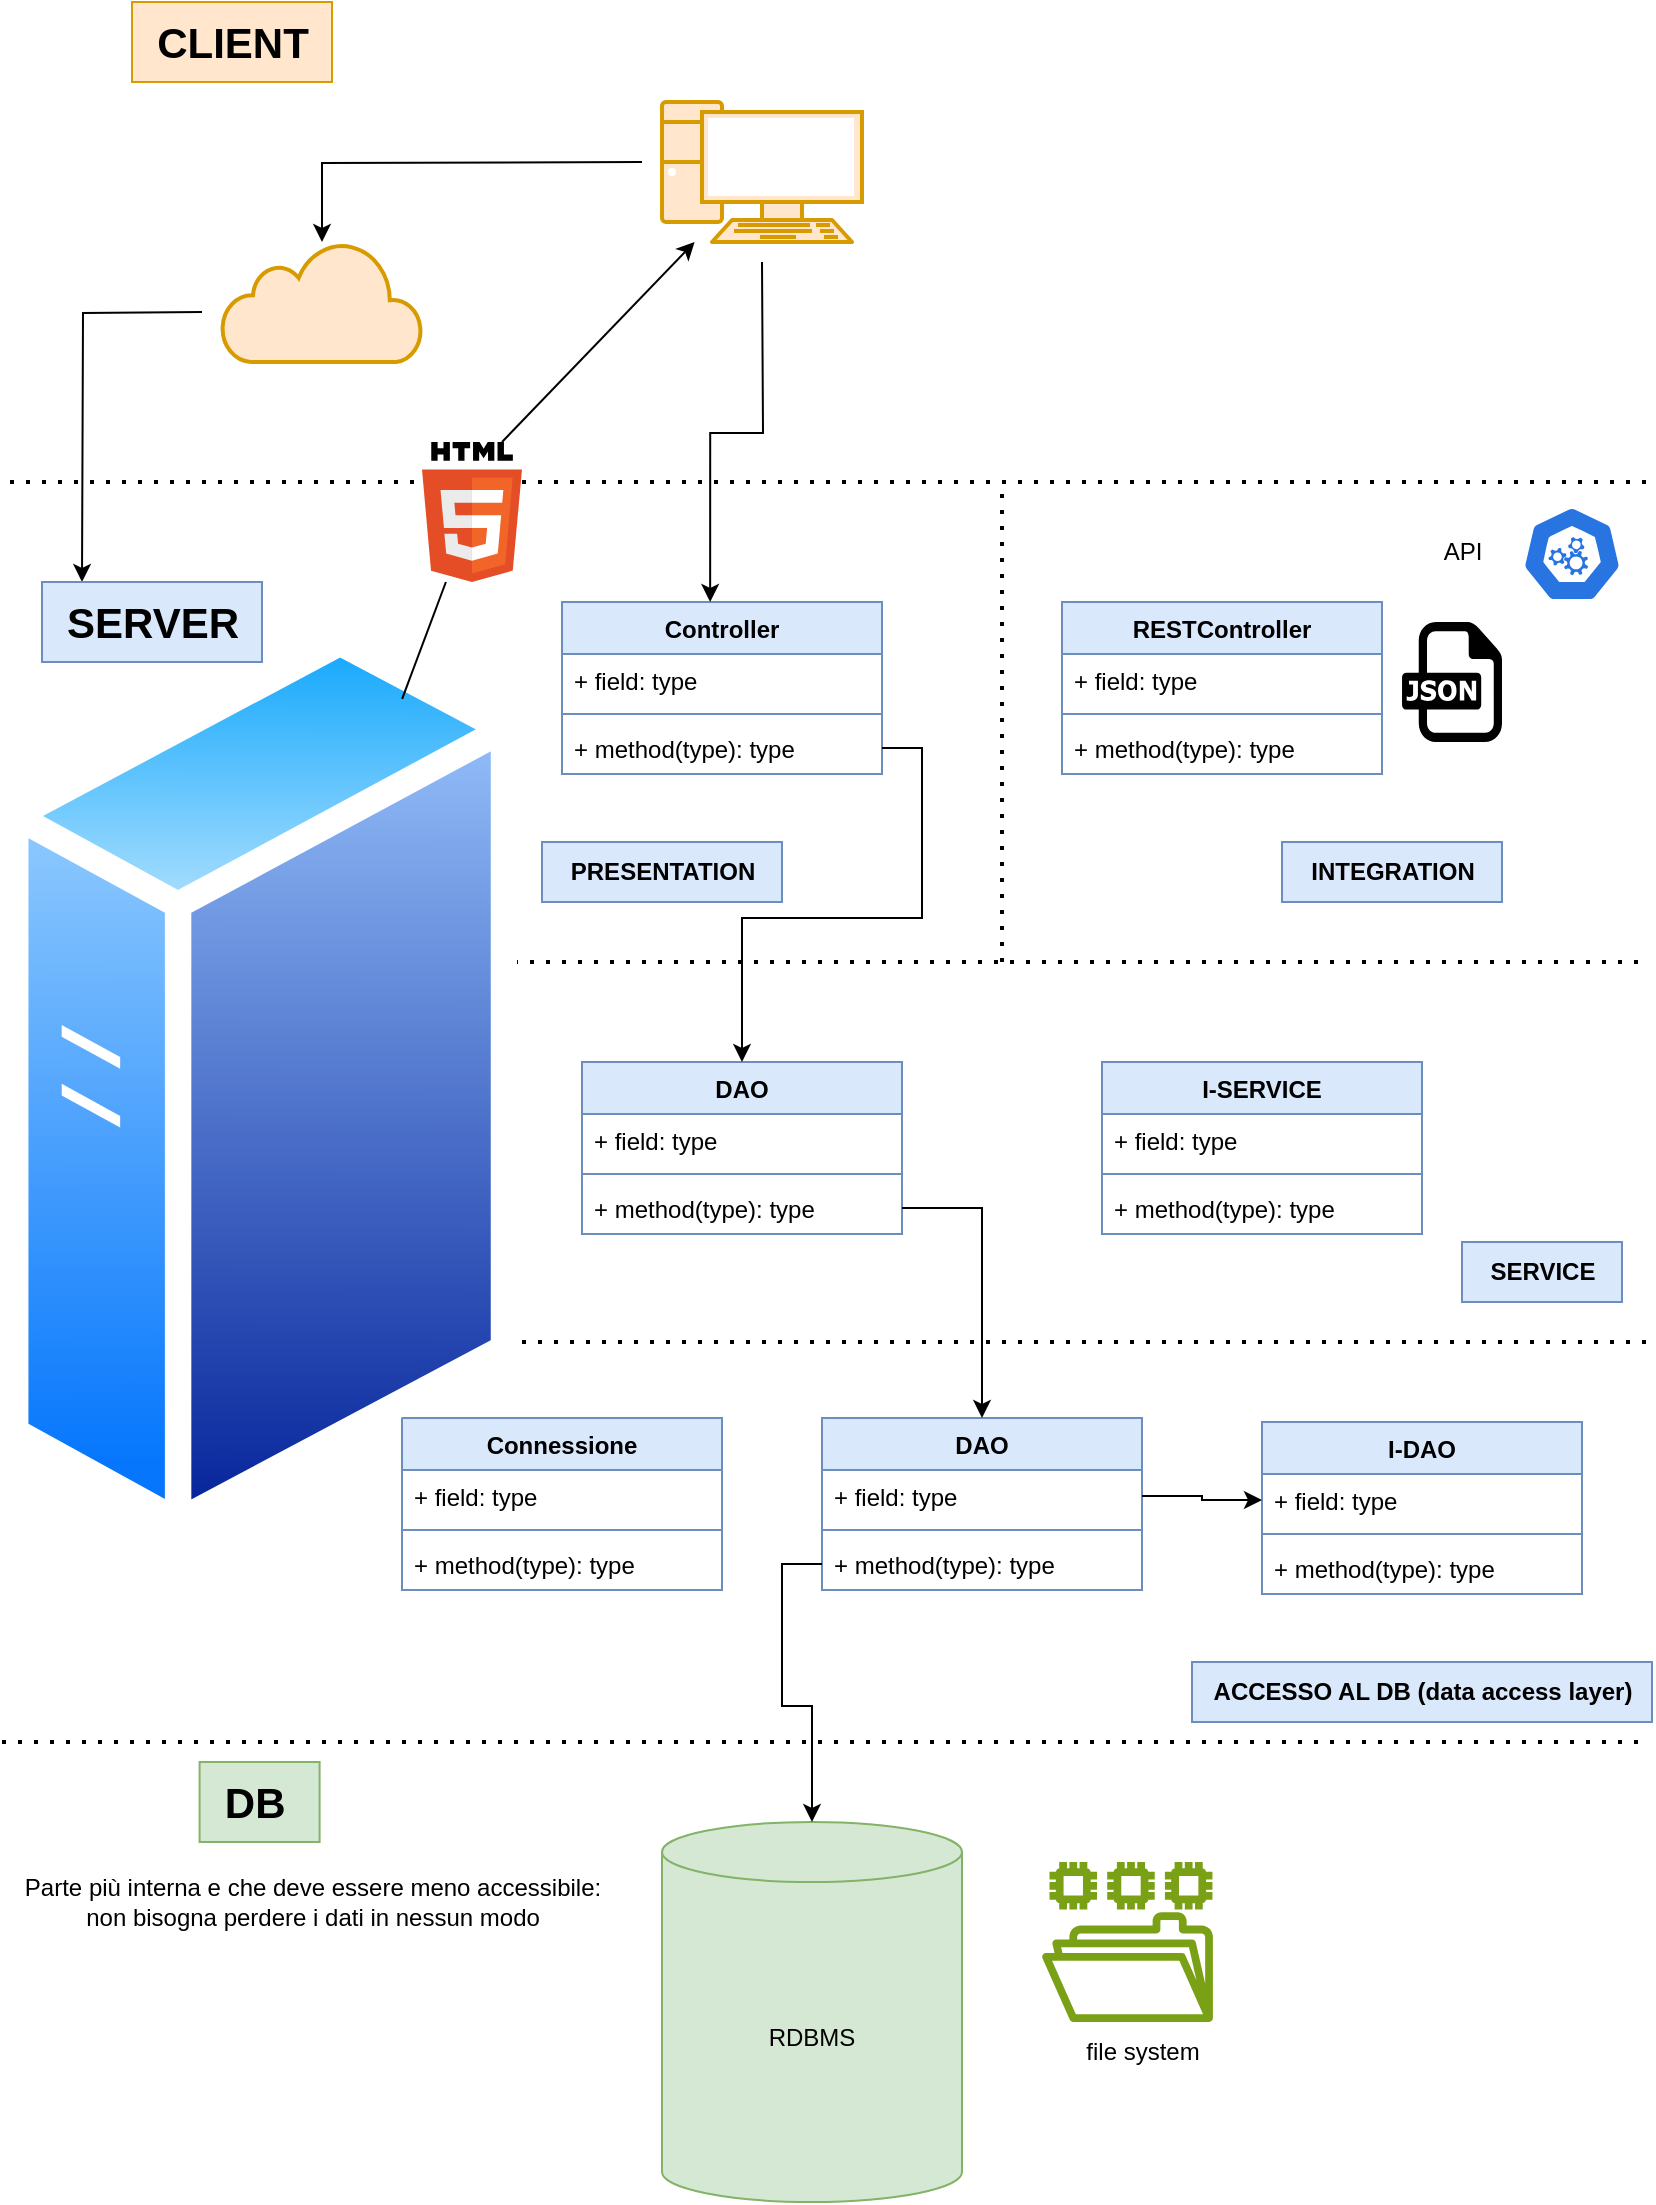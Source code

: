 <mxfile version="24.2.5" type="device">
  <diagram name="Pagina-1" id="B65uexvm9-t-M-whPtmd">
    <mxGraphModel dx="2261" dy="780" grid="1" gridSize="10" guides="1" tooltips="1" connect="1" arrows="1" fold="1" page="1" pageScale="1" pageWidth="827" pageHeight="1169" math="0" shadow="0">
      <root>
        <mxCell id="0" />
        <mxCell id="1" parent="0" />
        <mxCell id="U3oZ_wG4K5lFRN-svRRU-1" value="RDBMS" style="shape=cylinder3;whiteSpace=wrap;html=1;boundedLbl=1;backgroundOutline=1;size=15;fillColor=#d5e8d4;strokeColor=#82b366;" vertex="1" parent="1">
          <mxGeometry x="330" y="950" width="150" height="190" as="geometry" />
        </mxCell>
        <mxCell id="U3oZ_wG4K5lFRN-svRRU-2" value="" style="endArrow=none;dashed=1;html=1;dashPattern=1 3;strokeWidth=2;rounded=0;" edge="1" parent="1">
          <mxGeometry width="50" height="50" relative="1" as="geometry">
            <mxPoint y="910" as="sourcePoint" />
            <mxPoint x="820" y="910" as="targetPoint" />
          </mxGeometry>
        </mxCell>
        <mxCell id="U3oZ_wG4K5lFRN-svRRU-4" value="" style="sketch=0;outlineConnect=0;fontColor=#232F3E;gradientColor=none;fillColor=#7AA116;strokeColor=none;dashed=0;verticalLabelPosition=bottom;verticalAlign=top;align=center;html=1;fontSize=12;fontStyle=0;aspect=fixed;pointerEvents=1;shape=mxgraph.aws4.file_system;" vertex="1" parent="1">
          <mxGeometry x="520" y="970" width="85.48" height="80" as="geometry" />
        </mxCell>
        <mxCell id="U3oZ_wG4K5lFRN-svRRU-5" value="file system" style="text;html=1;align=center;verticalAlign=middle;resizable=0;points=[];autosize=1;strokeColor=none;fillColor=none;" vertex="1" parent="1">
          <mxGeometry x="530" y="1050" width="80" height="30" as="geometry" />
        </mxCell>
        <mxCell id="U3oZ_wG4K5lFRN-svRRU-6" value="Parte più interna e che deve essere meno accessibile:&lt;div&gt;non bisogna perdere i dati in nessun modo&lt;/div&gt;" style="text;html=1;align=center;verticalAlign=middle;resizable=0;points=[];autosize=1;strokeColor=none;fillColor=none;" vertex="1" parent="1">
          <mxGeometry y="970" width="310" height="40" as="geometry" />
        </mxCell>
        <mxCell id="U3oZ_wG4K5lFRN-svRRU-7" value="" style="endArrow=none;dashed=1;html=1;dashPattern=1 3;strokeWidth=2;rounded=0;" edge="1" parent="1">
          <mxGeometry width="50" height="50" relative="1" as="geometry">
            <mxPoint x="4" y="710" as="sourcePoint" />
            <mxPoint x="824" y="710" as="targetPoint" />
          </mxGeometry>
        </mxCell>
        <mxCell id="U3oZ_wG4K5lFRN-svRRU-8" value="&lt;b&gt;ACCESSO AL DB (data access layer)&lt;/b&gt;" style="text;html=1;align=center;verticalAlign=middle;resizable=0;points=[];autosize=1;strokeColor=#6c8ebf;fillColor=#dae8fc;" vertex="1" parent="1">
          <mxGeometry x="595" y="870" width="230" height="30" as="geometry" />
        </mxCell>
        <mxCell id="U3oZ_wG4K5lFRN-svRRU-9" value="&lt;b&gt;&lt;font style=&quot;font-size: 21px;&quot;&gt;DB&amp;nbsp;&lt;/font&gt;&lt;/b&gt;" style="text;html=1;align=center;verticalAlign=middle;resizable=0;points=[];autosize=1;strokeColor=#82b366;fillColor=#d5e8d4;" vertex="1" parent="1">
          <mxGeometry x="98.8" y="920" width="60" height="40" as="geometry" />
        </mxCell>
        <mxCell id="U3oZ_wG4K5lFRN-svRRU-10" value="Connessione" style="swimlane;fontStyle=1;align=center;verticalAlign=top;childLayout=stackLayout;horizontal=1;startSize=26;horizontalStack=0;resizeParent=1;resizeParentMax=0;resizeLast=0;collapsible=1;marginBottom=0;whiteSpace=wrap;html=1;fillColor=#dae8fc;strokeColor=#6c8ebf;" vertex="1" parent="1">
          <mxGeometry x="200" y="748" width="160" height="86" as="geometry" />
        </mxCell>
        <mxCell id="U3oZ_wG4K5lFRN-svRRU-11" value="+ field: type" style="text;strokeColor=none;fillColor=none;align=left;verticalAlign=top;spacingLeft=4;spacingRight=4;overflow=hidden;rotatable=0;points=[[0,0.5],[1,0.5]];portConstraint=eastwest;whiteSpace=wrap;html=1;" vertex="1" parent="U3oZ_wG4K5lFRN-svRRU-10">
          <mxGeometry y="26" width="160" height="26" as="geometry" />
        </mxCell>
        <mxCell id="U3oZ_wG4K5lFRN-svRRU-12" value="" style="line;strokeWidth=1;fillColor=none;align=left;verticalAlign=middle;spacingTop=-1;spacingLeft=3;spacingRight=3;rotatable=0;labelPosition=right;points=[];portConstraint=eastwest;strokeColor=inherit;" vertex="1" parent="U3oZ_wG4K5lFRN-svRRU-10">
          <mxGeometry y="52" width="160" height="8" as="geometry" />
        </mxCell>
        <mxCell id="U3oZ_wG4K5lFRN-svRRU-13" value="+ method(type): type" style="text;strokeColor=none;fillColor=none;align=left;verticalAlign=top;spacingLeft=4;spacingRight=4;overflow=hidden;rotatable=0;points=[[0,0.5],[1,0.5]];portConstraint=eastwest;whiteSpace=wrap;html=1;" vertex="1" parent="U3oZ_wG4K5lFRN-svRRU-10">
          <mxGeometry y="60" width="160" height="26" as="geometry" />
        </mxCell>
        <mxCell id="U3oZ_wG4K5lFRN-svRRU-15" value="DAO" style="swimlane;fontStyle=1;align=center;verticalAlign=top;childLayout=stackLayout;horizontal=1;startSize=26;horizontalStack=0;resizeParent=1;resizeParentMax=0;resizeLast=0;collapsible=1;marginBottom=0;whiteSpace=wrap;html=1;fillColor=#dae8fc;strokeColor=#6c8ebf;" vertex="1" parent="1">
          <mxGeometry x="410" y="748" width="160" height="86" as="geometry" />
        </mxCell>
        <mxCell id="U3oZ_wG4K5lFRN-svRRU-16" value="+ field: type" style="text;strokeColor=none;fillColor=none;align=left;verticalAlign=top;spacingLeft=4;spacingRight=4;overflow=hidden;rotatable=0;points=[[0,0.5],[1,0.5]];portConstraint=eastwest;whiteSpace=wrap;html=1;" vertex="1" parent="U3oZ_wG4K5lFRN-svRRU-15">
          <mxGeometry y="26" width="160" height="26" as="geometry" />
        </mxCell>
        <mxCell id="U3oZ_wG4K5lFRN-svRRU-17" value="" style="line;strokeWidth=1;fillColor=none;align=left;verticalAlign=middle;spacingTop=-1;spacingLeft=3;spacingRight=3;rotatable=0;labelPosition=right;points=[];portConstraint=eastwest;strokeColor=inherit;" vertex="1" parent="U3oZ_wG4K5lFRN-svRRU-15">
          <mxGeometry y="52" width="160" height="8" as="geometry" />
        </mxCell>
        <mxCell id="U3oZ_wG4K5lFRN-svRRU-18" value="+ method(type): type" style="text;strokeColor=none;fillColor=none;align=left;verticalAlign=top;spacingLeft=4;spacingRight=4;overflow=hidden;rotatable=0;points=[[0,0.5],[1,0.5]];portConstraint=eastwest;whiteSpace=wrap;html=1;" vertex="1" parent="U3oZ_wG4K5lFRN-svRRU-15">
          <mxGeometry y="60" width="160" height="26" as="geometry" />
        </mxCell>
        <mxCell id="U3oZ_wG4K5lFRN-svRRU-19" value="I-DAO" style="swimlane;fontStyle=1;align=center;verticalAlign=top;childLayout=stackLayout;horizontal=1;startSize=26;horizontalStack=0;resizeParent=1;resizeParentMax=0;resizeLast=0;collapsible=1;marginBottom=0;whiteSpace=wrap;html=1;fillColor=#dae8fc;strokeColor=#6c8ebf;" vertex="1" parent="1">
          <mxGeometry x="630" y="750" width="160" height="86" as="geometry" />
        </mxCell>
        <mxCell id="U3oZ_wG4K5lFRN-svRRU-20" value="+ field: type" style="text;strokeColor=none;fillColor=none;align=left;verticalAlign=top;spacingLeft=4;spacingRight=4;overflow=hidden;rotatable=0;points=[[0,0.5],[1,0.5]];portConstraint=eastwest;whiteSpace=wrap;html=1;" vertex="1" parent="U3oZ_wG4K5lFRN-svRRU-19">
          <mxGeometry y="26" width="160" height="26" as="geometry" />
        </mxCell>
        <mxCell id="U3oZ_wG4K5lFRN-svRRU-21" value="" style="line;strokeWidth=1;fillColor=none;align=left;verticalAlign=middle;spacingTop=-1;spacingLeft=3;spacingRight=3;rotatable=0;labelPosition=right;points=[];portConstraint=eastwest;strokeColor=inherit;" vertex="1" parent="U3oZ_wG4K5lFRN-svRRU-19">
          <mxGeometry y="52" width="160" height="8" as="geometry" />
        </mxCell>
        <mxCell id="U3oZ_wG4K5lFRN-svRRU-22" value="+ method(type): type" style="text;strokeColor=none;fillColor=none;align=left;verticalAlign=top;spacingLeft=4;spacingRight=4;overflow=hidden;rotatable=0;points=[[0,0.5],[1,0.5]];portConstraint=eastwest;whiteSpace=wrap;html=1;" vertex="1" parent="U3oZ_wG4K5lFRN-svRRU-19">
          <mxGeometry y="60" width="160" height="26" as="geometry" />
        </mxCell>
        <mxCell id="U3oZ_wG4K5lFRN-svRRU-23" value="DAO" style="swimlane;fontStyle=1;align=center;verticalAlign=top;childLayout=stackLayout;horizontal=1;startSize=26;horizontalStack=0;resizeParent=1;resizeParentMax=0;resizeLast=0;collapsible=1;marginBottom=0;whiteSpace=wrap;html=1;fillColor=#dae8fc;strokeColor=#6c8ebf;" vertex="1" parent="1">
          <mxGeometry x="290" y="570" width="160" height="86" as="geometry" />
        </mxCell>
        <mxCell id="U3oZ_wG4K5lFRN-svRRU-24" value="+ field: type" style="text;strokeColor=none;fillColor=none;align=left;verticalAlign=top;spacingLeft=4;spacingRight=4;overflow=hidden;rotatable=0;points=[[0,0.5],[1,0.5]];portConstraint=eastwest;whiteSpace=wrap;html=1;" vertex="1" parent="U3oZ_wG4K5lFRN-svRRU-23">
          <mxGeometry y="26" width="160" height="26" as="geometry" />
        </mxCell>
        <mxCell id="U3oZ_wG4K5lFRN-svRRU-25" value="" style="line;strokeWidth=1;fillColor=none;align=left;verticalAlign=middle;spacingTop=-1;spacingLeft=3;spacingRight=3;rotatable=0;labelPosition=right;points=[];portConstraint=eastwest;strokeColor=inherit;" vertex="1" parent="U3oZ_wG4K5lFRN-svRRU-23">
          <mxGeometry y="52" width="160" height="8" as="geometry" />
        </mxCell>
        <mxCell id="U3oZ_wG4K5lFRN-svRRU-26" value="+ method(type): type" style="text;strokeColor=none;fillColor=none;align=left;verticalAlign=top;spacingLeft=4;spacingRight=4;overflow=hidden;rotatable=0;points=[[0,0.5],[1,0.5]];portConstraint=eastwest;whiteSpace=wrap;html=1;" vertex="1" parent="U3oZ_wG4K5lFRN-svRRU-23">
          <mxGeometry y="60" width="160" height="26" as="geometry" />
        </mxCell>
        <mxCell id="U3oZ_wG4K5lFRN-svRRU-27" value="I-SERVICE" style="swimlane;fontStyle=1;align=center;verticalAlign=top;childLayout=stackLayout;horizontal=1;startSize=26;horizontalStack=0;resizeParent=1;resizeParentMax=0;resizeLast=0;collapsible=1;marginBottom=0;whiteSpace=wrap;html=1;fillColor=#dae8fc;strokeColor=#6c8ebf;" vertex="1" parent="1">
          <mxGeometry x="550" y="570" width="160" height="86" as="geometry" />
        </mxCell>
        <mxCell id="U3oZ_wG4K5lFRN-svRRU-28" value="+ field: type" style="text;strokeColor=none;fillColor=none;align=left;verticalAlign=top;spacingLeft=4;spacingRight=4;overflow=hidden;rotatable=0;points=[[0,0.5],[1,0.5]];portConstraint=eastwest;whiteSpace=wrap;html=1;" vertex="1" parent="U3oZ_wG4K5lFRN-svRRU-27">
          <mxGeometry y="26" width="160" height="26" as="geometry" />
        </mxCell>
        <mxCell id="U3oZ_wG4K5lFRN-svRRU-29" value="" style="line;strokeWidth=1;fillColor=none;align=left;verticalAlign=middle;spacingTop=-1;spacingLeft=3;spacingRight=3;rotatable=0;labelPosition=right;points=[];portConstraint=eastwest;strokeColor=inherit;" vertex="1" parent="U3oZ_wG4K5lFRN-svRRU-27">
          <mxGeometry y="52" width="160" height="8" as="geometry" />
        </mxCell>
        <mxCell id="U3oZ_wG4K5lFRN-svRRU-30" value="+ method(type): type" style="text;strokeColor=none;fillColor=none;align=left;verticalAlign=top;spacingLeft=4;spacingRight=4;overflow=hidden;rotatable=0;points=[[0,0.5],[1,0.5]];portConstraint=eastwest;whiteSpace=wrap;html=1;" vertex="1" parent="U3oZ_wG4K5lFRN-svRRU-27">
          <mxGeometry y="60" width="160" height="26" as="geometry" />
        </mxCell>
        <mxCell id="U3oZ_wG4K5lFRN-svRRU-31" value="" style="endArrow=none;dashed=1;html=1;dashPattern=1 3;strokeWidth=2;rounded=0;" edge="1" parent="1">
          <mxGeometry width="50" height="50" relative="1" as="geometry">
            <mxPoint y="520" as="sourcePoint" />
            <mxPoint x="820" y="520" as="targetPoint" />
          </mxGeometry>
        </mxCell>
        <mxCell id="U3oZ_wG4K5lFRN-svRRU-32" value="&lt;b&gt;SERVICE&lt;/b&gt;" style="text;html=1;align=center;verticalAlign=middle;resizable=0;points=[];autosize=1;strokeColor=#6c8ebf;fillColor=#dae8fc;" vertex="1" parent="1">
          <mxGeometry x="730" y="660" width="80" height="30" as="geometry" />
        </mxCell>
        <mxCell id="U3oZ_wG4K5lFRN-svRRU-33" style="edgeStyle=orthogonalEdgeStyle;rounded=0;orthogonalLoop=1;jettySize=auto;html=1;exitX=1;exitY=0.5;exitDx=0;exitDy=0;entryX=0;entryY=0.5;entryDx=0;entryDy=0;" edge="1" parent="1" source="U3oZ_wG4K5lFRN-svRRU-16" target="U3oZ_wG4K5lFRN-svRRU-20">
          <mxGeometry relative="1" as="geometry" />
        </mxCell>
        <mxCell id="U3oZ_wG4K5lFRN-svRRU-34" value="" style="endArrow=none;dashed=1;html=1;dashPattern=1 3;strokeWidth=2;rounded=0;" edge="1" parent="1">
          <mxGeometry width="50" height="50" relative="1" as="geometry">
            <mxPoint x="4" y="280" as="sourcePoint" />
            <mxPoint x="824" y="280" as="targetPoint" />
          </mxGeometry>
        </mxCell>
        <mxCell id="U3oZ_wG4K5lFRN-svRRU-35" value="&lt;b&gt;INTEGRATION&lt;/b&gt;" style="text;html=1;align=center;verticalAlign=middle;resizable=0;points=[];autosize=1;strokeColor=#6c8ebf;fillColor=#dae8fc;" vertex="1" parent="1">
          <mxGeometry x="640" y="460" width="110" height="30" as="geometry" />
        </mxCell>
        <mxCell id="U3oZ_wG4K5lFRN-svRRU-36" value="Controller" style="swimlane;fontStyle=1;align=center;verticalAlign=top;childLayout=stackLayout;horizontal=1;startSize=26;horizontalStack=0;resizeParent=1;resizeParentMax=0;resizeLast=0;collapsible=1;marginBottom=0;whiteSpace=wrap;html=1;fillColor=#dae8fc;strokeColor=#6c8ebf;" vertex="1" parent="1">
          <mxGeometry x="280" y="340" width="160" height="86" as="geometry" />
        </mxCell>
        <mxCell id="U3oZ_wG4K5lFRN-svRRU-37" value="+ field: type" style="text;strokeColor=none;fillColor=none;align=left;verticalAlign=top;spacingLeft=4;spacingRight=4;overflow=hidden;rotatable=0;points=[[0,0.5],[1,0.5]];portConstraint=eastwest;whiteSpace=wrap;html=1;" vertex="1" parent="U3oZ_wG4K5lFRN-svRRU-36">
          <mxGeometry y="26" width="160" height="26" as="geometry" />
        </mxCell>
        <mxCell id="U3oZ_wG4K5lFRN-svRRU-38" value="" style="line;strokeWidth=1;fillColor=none;align=left;verticalAlign=middle;spacingTop=-1;spacingLeft=3;spacingRight=3;rotatable=0;labelPosition=right;points=[];portConstraint=eastwest;strokeColor=inherit;" vertex="1" parent="U3oZ_wG4K5lFRN-svRRU-36">
          <mxGeometry y="52" width="160" height="8" as="geometry" />
        </mxCell>
        <mxCell id="U3oZ_wG4K5lFRN-svRRU-39" value="+ method(type): type" style="text;strokeColor=none;fillColor=none;align=left;verticalAlign=top;spacingLeft=4;spacingRight=4;overflow=hidden;rotatable=0;points=[[0,0.5],[1,0.5]];portConstraint=eastwest;whiteSpace=wrap;html=1;" vertex="1" parent="U3oZ_wG4K5lFRN-svRRU-36">
          <mxGeometry y="60" width="160" height="26" as="geometry" />
        </mxCell>
        <mxCell id="U3oZ_wG4K5lFRN-svRRU-47" value="" style="edgeStyle=orthogonalEdgeStyle;rounded=0;orthogonalLoop=1;jettySize=auto;html=1;" edge="1" parent="1" target="U3oZ_wG4K5lFRN-svRRU-57">
          <mxGeometry relative="1" as="geometry">
            <mxPoint x="320" y="120" as="sourcePoint" />
            <mxPoint x="211.11" y="195" as="targetPoint" />
          </mxGeometry>
        </mxCell>
        <mxCell id="U3oZ_wG4K5lFRN-svRRU-41" style="edgeStyle=orthogonalEdgeStyle;rounded=0;orthogonalLoop=1;jettySize=auto;html=1;entryX=0.463;entryY=0;entryDx=0;entryDy=0;entryPerimeter=0;" edge="1" parent="1" target="U3oZ_wG4K5lFRN-svRRU-36">
          <mxGeometry relative="1" as="geometry">
            <mxPoint x="380" y="170" as="sourcePoint" />
          </mxGeometry>
        </mxCell>
        <mxCell id="U3oZ_wG4K5lFRN-svRRU-42" style="edgeStyle=orthogonalEdgeStyle;rounded=0;orthogonalLoop=1;jettySize=auto;html=1;exitX=1;exitY=0.5;exitDx=0;exitDy=0;" edge="1" parent="1" source="U3oZ_wG4K5lFRN-svRRU-39" target="U3oZ_wG4K5lFRN-svRRU-23">
          <mxGeometry relative="1" as="geometry" />
        </mxCell>
        <mxCell id="U3oZ_wG4K5lFRN-svRRU-43" style="edgeStyle=orthogonalEdgeStyle;rounded=0;orthogonalLoop=1;jettySize=auto;html=1;exitX=1;exitY=0.5;exitDx=0;exitDy=0;entryX=0.5;entryY=0;entryDx=0;entryDy=0;" edge="1" parent="1" source="U3oZ_wG4K5lFRN-svRRU-26" target="U3oZ_wG4K5lFRN-svRRU-15">
          <mxGeometry relative="1" as="geometry" />
        </mxCell>
        <mxCell id="U3oZ_wG4K5lFRN-svRRU-44" style="edgeStyle=orthogonalEdgeStyle;rounded=0;orthogonalLoop=1;jettySize=auto;html=1;exitX=0;exitY=0.5;exitDx=0;exitDy=0;entryX=0.5;entryY=0;entryDx=0;entryDy=0;entryPerimeter=0;" edge="1" parent="1" source="U3oZ_wG4K5lFRN-svRRU-18" target="U3oZ_wG4K5lFRN-svRRU-1">
          <mxGeometry relative="1" as="geometry" />
        </mxCell>
        <mxCell id="U3oZ_wG4K5lFRN-svRRU-45" value="" style="image;aspect=fixed;perimeter=ellipsePerimeter;html=1;align=center;shadow=0;dashed=0;spacingTop=3;image=img/lib/active_directory/generic_server.svg;" vertex="1" parent="1">
          <mxGeometry y="350" width="257.6" height="460" as="geometry" />
        </mxCell>
        <mxCell id="U3oZ_wG4K5lFRN-svRRU-48" style="edgeStyle=orthogonalEdgeStyle;rounded=0;orthogonalLoop=1;jettySize=auto;html=1;" edge="1" parent="1">
          <mxGeometry relative="1" as="geometry">
            <mxPoint x="40" y="330" as="targetPoint" />
            <mxPoint x="100" y="195" as="sourcePoint" />
          </mxGeometry>
        </mxCell>
        <mxCell id="U3oZ_wG4K5lFRN-svRRU-49" value="&lt;b&gt;&lt;font style=&quot;font-size: 21px;&quot;&gt;SERVER&lt;/font&gt;&lt;/b&gt;" style="text;html=1;align=center;verticalAlign=middle;resizable=0;points=[];autosize=1;strokeColor=#6c8ebf;fillColor=#dae8fc;" vertex="1" parent="1">
          <mxGeometry x="20" y="330" width="110" height="40" as="geometry" />
        </mxCell>
        <mxCell id="U3oZ_wG4K5lFRN-svRRU-50" value="&lt;span style=&quot;font-size: 21px;&quot;&gt;&lt;b&gt;CLIENT&lt;/b&gt;&lt;/span&gt;" style="text;html=1;align=center;verticalAlign=middle;resizable=0;points=[];autosize=1;strokeColor=#d79b00;fillColor=#ffe6cc;" vertex="1" parent="1">
          <mxGeometry x="65" y="40" width="100" height="40" as="geometry" />
        </mxCell>
        <mxCell id="U3oZ_wG4K5lFRN-svRRU-53" value="" style="endArrow=classic;html=1;rounded=0;" edge="1" parent="1" target="U3oZ_wG4K5lFRN-svRRU-55">
          <mxGeometry width="50" height="50" relative="1" as="geometry">
            <mxPoint x="250" y="260" as="sourcePoint" />
            <mxPoint x="317.97" y="214.016" as="targetPoint" />
          </mxGeometry>
        </mxCell>
        <mxCell id="U3oZ_wG4K5lFRN-svRRU-55" value="" style="verticalAlign=top;verticalLabelPosition=bottom;labelPosition=center;align=center;html=1;outlineConnect=0;fillColor=#ffe6cc;strokeColor=#d79b00;gradientDirection=north;strokeWidth=2;shape=mxgraph.networks.pc;" vertex="1" parent="1">
          <mxGeometry x="330" y="90" width="100" height="70" as="geometry" />
        </mxCell>
        <mxCell id="U3oZ_wG4K5lFRN-svRRU-57" value="" style="html=1;verticalLabelPosition=bottom;align=center;labelBackgroundColor=#ffffff;verticalAlign=top;strokeWidth=2;strokeColor=#d79b00;shadow=0;dashed=0;shape=mxgraph.ios7.icons.cloud;fillColor=#ffe6cc;" vertex="1" parent="1">
          <mxGeometry x="110" y="160" width="100" height="60" as="geometry" />
        </mxCell>
        <mxCell id="U3oZ_wG4K5lFRN-svRRU-51" value="" style="dashed=0;outlineConnect=0;html=1;align=center;labelPosition=center;verticalLabelPosition=bottom;verticalAlign=top;shape=mxgraph.weblogos.html5" vertex="1" parent="1">
          <mxGeometry x="210" y="260" width="50" height="70" as="geometry" />
        </mxCell>
        <mxCell id="U3oZ_wG4K5lFRN-svRRU-59" value="RESTController" style="swimlane;fontStyle=1;align=center;verticalAlign=top;childLayout=stackLayout;horizontal=1;startSize=26;horizontalStack=0;resizeParent=1;resizeParentMax=0;resizeLast=0;collapsible=1;marginBottom=0;whiteSpace=wrap;html=1;fillColor=#dae8fc;strokeColor=#6c8ebf;" vertex="1" parent="1">
          <mxGeometry x="530" y="340" width="160" height="86" as="geometry" />
        </mxCell>
        <mxCell id="U3oZ_wG4K5lFRN-svRRU-60" value="+ field: type" style="text;strokeColor=none;fillColor=none;align=left;verticalAlign=top;spacingLeft=4;spacingRight=4;overflow=hidden;rotatable=0;points=[[0,0.5],[1,0.5]];portConstraint=eastwest;whiteSpace=wrap;html=1;" vertex="1" parent="U3oZ_wG4K5lFRN-svRRU-59">
          <mxGeometry y="26" width="160" height="26" as="geometry" />
        </mxCell>
        <mxCell id="U3oZ_wG4K5lFRN-svRRU-61" value="" style="line;strokeWidth=1;fillColor=none;align=left;verticalAlign=middle;spacingTop=-1;spacingLeft=3;spacingRight=3;rotatable=0;labelPosition=right;points=[];portConstraint=eastwest;strokeColor=inherit;" vertex="1" parent="U3oZ_wG4K5lFRN-svRRU-59">
          <mxGeometry y="52" width="160" height="8" as="geometry" />
        </mxCell>
        <mxCell id="U3oZ_wG4K5lFRN-svRRU-62" value="+ method(type): type" style="text;strokeColor=none;fillColor=none;align=left;verticalAlign=top;spacingLeft=4;spacingRight=4;overflow=hidden;rotatable=0;points=[[0,0.5],[1,0.5]];portConstraint=eastwest;whiteSpace=wrap;html=1;" vertex="1" parent="U3oZ_wG4K5lFRN-svRRU-59">
          <mxGeometry y="60" width="160" height="26" as="geometry" />
        </mxCell>
        <mxCell id="U3oZ_wG4K5lFRN-svRRU-64" value="" style="dashed=0;outlineConnect=0;html=1;align=center;labelPosition=center;verticalLabelPosition=bottom;verticalAlign=top;shape=mxgraph.weblogos.json" vertex="1" parent="1">
          <mxGeometry x="700" y="350" width="50" height="60" as="geometry" />
        </mxCell>
        <mxCell id="U3oZ_wG4K5lFRN-svRRU-65" value="&lt;b&gt;PRESENTATION&lt;/b&gt;" style="text;html=1;align=center;verticalAlign=middle;resizable=0;points=[];autosize=1;strokeColor=#6c8ebf;fillColor=#dae8fc;" vertex="1" parent="1">
          <mxGeometry x="270" y="460" width="120" height="30" as="geometry" />
        </mxCell>
        <mxCell id="U3oZ_wG4K5lFRN-svRRU-66" value="" style="endArrow=none;html=1;rounded=0;" edge="1" parent="1" source="U3oZ_wG4K5lFRN-svRRU-45" target="U3oZ_wG4K5lFRN-svRRU-51">
          <mxGeometry width="50" height="50" relative="1" as="geometry">
            <mxPoint x="390" y="320" as="sourcePoint" />
            <mxPoint x="440" y="270" as="targetPoint" />
          </mxGeometry>
        </mxCell>
        <mxCell id="U3oZ_wG4K5lFRN-svRRU-67" value="" style="shape=image;html=1;verticalAlign=top;verticalLabelPosition=bottom;labelBackgroundColor=#ffffff;imageAspect=0;aspect=fixed;image=https://cdn1.iconfinder.com/data/icons/ionicons-fill-vol-2/512/logo-javascript-128.png" vertex="1" parent="1">
          <mxGeometry x="450" y="80" width="70" height="70" as="geometry" />
        </mxCell>
        <mxCell id="U3oZ_wG4K5lFRN-svRRU-68" value="" style="aspect=fixed;sketch=0;html=1;dashed=0;whitespace=wrap;fillColor=#2875E2;strokeColor=#ffffff;points=[[0.005,0.63,0],[0.1,0.2,0],[0.9,0.2,0],[0.5,0,0],[0.995,0.63,0],[0.72,0.99,0],[0.5,1,0],[0.28,0.99,0]];shape=mxgraph.kubernetes.icon2;prIcon=api" vertex="1" parent="1">
          <mxGeometry x="760" y="292" width="50" height="48" as="geometry" />
        </mxCell>
        <mxCell id="U3oZ_wG4K5lFRN-svRRU-69" value="API" style="text;html=1;align=center;verticalAlign=middle;resizable=0;points=[];autosize=1;strokeColor=none;fillColor=none;" vertex="1" parent="1">
          <mxGeometry x="710" y="300" width="40" height="30" as="geometry" />
        </mxCell>
        <mxCell id="U3oZ_wG4K5lFRN-svRRU-70" value="" style="endArrow=none;dashed=1;html=1;dashPattern=1 3;strokeWidth=2;rounded=0;" edge="1" parent="1">
          <mxGeometry width="50" height="50" relative="1" as="geometry">
            <mxPoint x="500" y="520" as="sourcePoint" />
            <mxPoint x="500" y="280" as="targetPoint" />
          </mxGeometry>
        </mxCell>
      </root>
    </mxGraphModel>
  </diagram>
</mxfile>
